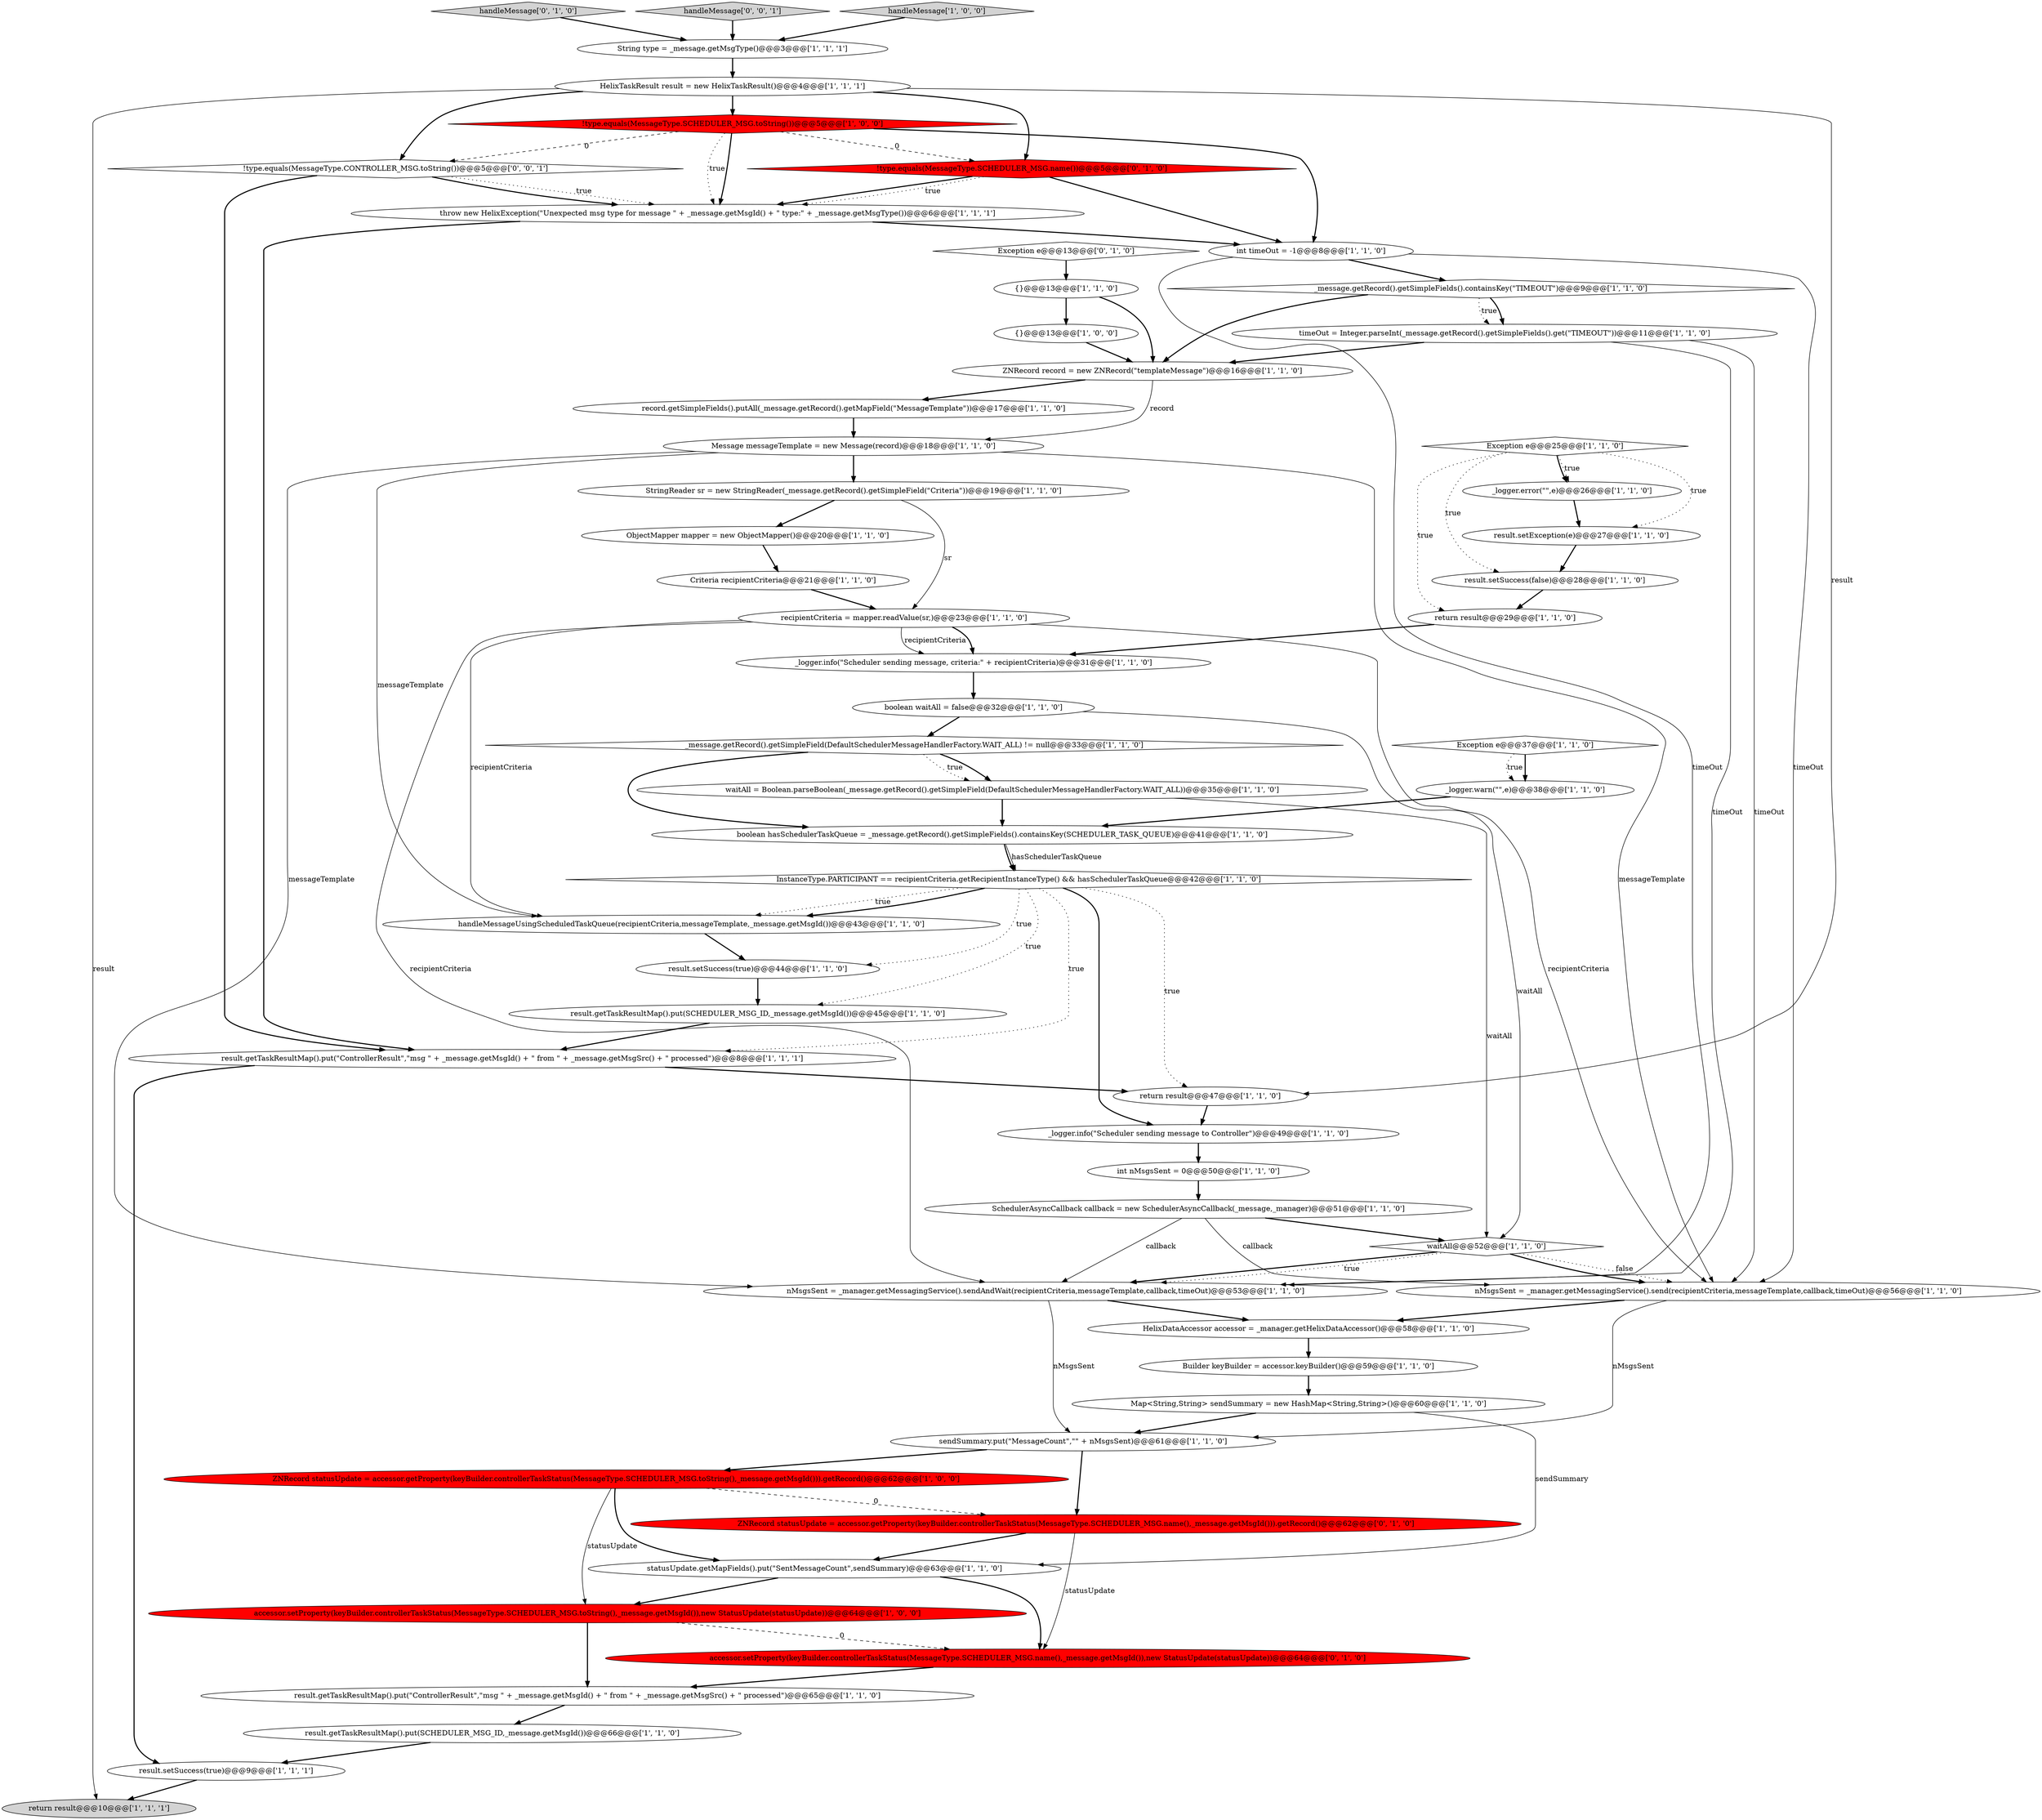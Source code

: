 digraph {
20 [style = filled, label = "_message.getRecord().getSimpleFields().containsKey(\"TIMEOUT\")@@@9@@@['1', '1', '0']", fillcolor = white, shape = diamond image = "AAA0AAABBB1BBB"];
49 [style = filled, label = "return result@@@29@@@['1', '1', '0']", fillcolor = white, shape = ellipse image = "AAA0AAABBB1BBB"];
15 [style = filled, label = "boolean hasSchedulerTaskQueue = _message.getRecord().getSimpleFields().containsKey(SCHEDULER_TASK_QUEUE)@@@41@@@['1', '1', '0']", fillcolor = white, shape = ellipse image = "AAA0AAABBB1BBB"];
16 [style = filled, label = "handleMessageUsingScheduledTaskQueue(recipientCriteria,messageTemplate,_message.getMsgId())@@@43@@@['1', '1', '0']", fillcolor = white, shape = ellipse image = "AAA0AAABBB1BBB"];
24 [style = filled, label = "_logger.info(\"Scheduler sending message to Controller\")@@@49@@@['1', '1', '0']", fillcolor = white, shape = ellipse image = "AAA0AAABBB1BBB"];
32 [style = filled, label = "HelixTaskResult result = new HelixTaskResult()@@@4@@@['1', '1', '1']", fillcolor = white, shape = ellipse image = "AAA0AAABBB1BBB"];
18 [style = filled, label = "StringReader sr = new StringReader(_message.getRecord().getSimpleField(\"Criteria\"))@@@19@@@['1', '1', '0']", fillcolor = white, shape = ellipse image = "AAA0AAABBB1BBB"];
6 [style = filled, label = "_message.getRecord().getSimpleField(DefaultSchedulerMessageHandlerFactory.WAIT_ALL) != null@@@33@@@['1', '1', '0']", fillcolor = white, shape = diamond image = "AAA0AAABBB1BBB"];
28 [style = filled, label = "record.getSimpleFields().putAll(_message.getRecord().getMapField(\"MessageTemplate\"))@@@17@@@['1', '1', '0']", fillcolor = white, shape = ellipse image = "AAA0AAABBB1BBB"];
9 [style = filled, label = "_logger.error(\"\",e)@@@26@@@['1', '1', '0']", fillcolor = white, shape = ellipse image = "AAA0AAABBB1BBB"];
21 [style = filled, label = "sendSummary.put(\"MessageCount\",\"\" + nMsgsSent)@@@61@@@['1', '1', '0']", fillcolor = white, shape = ellipse image = "AAA0AAABBB1BBB"];
53 [style = filled, label = "!type.equals(MessageType.SCHEDULER_MSG.name())@@@5@@@['0', '1', '0']", fillcolor = red, shape = diamond image = "AAA1AAABBB2BBB"];
55 [style = filled, label = "handleMessage['0', '1', '0']", fillcolor = lightgray, shape = diamond image = "AAA0AAABBB2BBB"];
19 [style = filled, label = "ZNRecord statusUpdate = accessor.getProperty(keyBuilder.controllerTaskStatus(MessageType.SCHEDULER_MSG.toString(),_message.getMsgId())).getRecord()@@@62@@@['1', '0', '0']", fillcolor = red, shape = ellipse image = "AAA1AAABBB1BBB"];
25 [style = filled, label = "SchedulerAsyncCallback callback = new SchedulerAsyncCallback(_message,_manager)@@@51@@@['1', '1', '0']", fillcolor = white, shape = ellipse image = "AAA0AAABBB1BBB"];
22 [style = filled, label = "InstanceType.PARTICIPANT == recipientCriteria.getRecipientInstanceType() && hasSchedulerTaskQueue@@@42@@@['1', '1', '0']", fillcolor = white, shape = diamond image = "AAA0AAABBB1BBB"];
33 [style = filled, label = "Message messageTemplate = new Message(record)@@@18@@@['1', '1', '0']", fillcolor = white, shape = ellipse image = "AAA0AAABBB1BBB"];
36 [style = filled, label = "int timeOut = -1@@@8@@@['1', '1', '0']", fillcolor = white, shape = ellipse image = "AAA0AAABBB1BBB"];
42 [style = filled, label = "result.setSuccess(true)@@@9@@@['1', '1', '1']", fillcolor = white, shape = ellipse image = "AAA0AAABBB1BBB"];
47 [style = filled, label = "throw new HelixException(\"Unexpected msg type for message \" + _message.getMsgId() + \" type:\" + _message.getMsgType())@@@6@@@['1', '1', '1']", fillcolor = white, shape = ellipse image = "AAA0AAABBB1BBB"];
2 [style = filled, label = "return result@@@47@@@['1', '1', '0']", fillcolor = white, shape = ellipse image = "AAA0AAABBB1BBB"];
17 [style = filled, label = "result.setException(e)@@@27@@@['1', '1', '0']", fillcolor = white, shape = ellipse image = "AAA0AAABBB1BBB"];
0 [style = filled, label = "_logger.info(\"Scheduler sending message, criteria:\" + recipientCriteria)@@@31@@@['1', '1', '0']", fillcolor = white, shape = ellipse image = "AAA0AAABBB1BBB"];
40 [style = filled, label = "ObjectMapper mapper = new ObjectMapper()@@@20@@@['1', '1', '0']", fillcolor = white, shape = ellipse image = "AAA0AAABBB1BBB"];
1 [style = filled, label = "_logger.warn(\"\",e)@@@38@@@['1', '1', '0']", fillcolor = white, shape = ellipse image = "AAA0AAABBB1BBB"];
31 [style = filled, label = "nMsgsSent = _manager.getMessagingService().send(recipientCriteria,messageTemplate,callback,timeOut)@@@56@@@['1', '1', '0']", fillcolor = white, shape = ellipse image = "AAA0AAABBB1BBB"];
4 [style = filled, label = "{}@@@13@@@['1', '0', '0']", fillcolor = white, shape = ellipse image = "AAA0AAABBB1BBB"];
45 [style = filled, label = "Builder keyBuilder = accessor.keyBuilder()@@@59@@@['1', '1', '0']", fillcolor = white, shape = ellipse image = "AAA0AAABBB1BBB"];
23 [style = filled, label = "waitAll@@@52@@@['1', '1', '0']", fillcolor = white, shape = diamond image = "AAA0AAABBB1BBB"];
51 [style = filled, label = "Criteria recipientCriteria@@@21@@@['1', '1', '0']", fillcolor = white, shape = ellipse image = "AAA0AAABBB1BBB"];
11 [style = filled, label = "{}@@@13@@@['1', '1', '0']", fillcolor = white, shape = ellipse image = "AAA0AAABBB1BBB"];
57 [style = filled, label = "!type.equals(MessageType.CONTROLLER_MSG.toString())@@@5@@@['0', '0', '1']", fillcolor = white, shape = diamond image = "AAA0AAABBB3BBB"];
58 [style = filled, label = "handleMessage['0', '0', '1']", fillcolor = lightgray, shape = diamond image = "AAA0AAABBB3BBB"];
7 [style = filled, label = "nMsgsSent = _manager.getMessagingService().sendAndWait(recipientCriteria,messageTemplate,callback,timeOut)@@@53@@@['1', '1', '0']", fillcolor = white, shape = ellipse image = "AAA0AAABBB1BBB"];
35 [style = filled, label = "statusUpdate.getMapFields().put(\"SentMessageCount\",sendSummary)@@@63@@@['1', '1', '0']", fillcolor = white, shape = ellipse image = "AAA0AAABBB1BBB"];
52 [style = filled, label = "accessor.setProperty(keyBuilder.controllerTaskStatus(MessageType.SCHEDULER_MSG.name(),_message.getMsgId()),new StatusUpdate(statusUpdate))@@@64@@@['0', '1', '0']", fillcolor = red, shape = ellipse image = "AAA1AAABBB2BBB"];
38 [style = filled, label = "int nMsgsSent = 0@@@50@@@['1', '1', '0']", fillcolor = white, shape = ellipse image = "AAA0AAABBB1BBB"];
5 [style = filled, label = "result.setSuccess(true)@@@44@@@['1', '1', '0']", fillcolor = white, shape = ellipse image = "AAA0AAABBB1BBB"];
56 [style = filled, label = "Exception e@@@13@@@['0', '1', '0']", fillcolor = white, shape = diamond image = "AAA0AAABBB2BBB"];
39 [style = filled, label = "!type.equals(MessageType.SCHEDULER_MSG.toString())@@@5@@@['1', '0', '0']", fillcolor = red, shape = diamond image = "AAA1AAABBB1BBB"];
44 [style = filled, label = "handleMessage['1', '0', '0']", fillcolor = lightgray, shape = diamond image = "AAA0AAABBB1BBB"];
46 [style = filled, label = "result.getTaskResultMap().put(\"ControllerResult\",\"msg \" + _message.getMsgId() + \" from \" + _message.getMsgSrc() + \" processed\")@@@65@@@['1', '1', '0']", fillcolor = white, shape = ellipse image = "AAA0AAABBB1BBB"];
50 [style = filled, label = "result.getTaskResultMap().put(\"ControllerResult\",\"msg \" + _message.getMsgId() + \" from \" + _message.getMsgSrc() + \" processed\")@@@8@@@['1', '1', '1']", fillcolor = white, shape = ellipse image = "AAA0AAABBB1BBB"];
30 [style = filled, label = "timeOut = Integer.parseInt(_message.getRecord().getSimpleFields().get(\"TIMEOUT\"))@@@11@@@['1', '1', '0']", fillcolor = white, shape = ellipse image = "AAA0AAABBB1BBB"];
34 [style = filled, label = "result.getTaskResultMap().put(SCHEDULER_MSG_ID,_message.getMsgId())@@@45@@@['1', '1', '0']", fillcolor = white, shape = ellipse image = "AAA0AAABBB1BBB"];
54 [style = filled, label = "ZNRecord statusUpdate = accessor.getProperty(keyBuilder.controllerTaskStatus(MessageType.SCHEDULER_MSG.name(),_message.getMsgId())).getRecord()@@@62@@@['0', '1', '0']", fillcolor = red, shape = ellipse image = "AAA1AAABBB2BBB"];
13 [style = filled, label = "ZNRecord record = new ZNRecord(\"templateMessage\")@@@16@@@['1', '1', '0']", fillcolor = white, shape = ellipse image = "AAA0AAABBB1BBB"];
27 [style = filled, label = "result.getTaskResultMap().put(SCHEDULER_MSG_ID,_message.getMsgId())@@@66@@@['1', '1', '0']", fillcolor = white, shape = ellipse image = "AAA0AAABBB1BBB"];
41 [style = filled, label = "Map<String,String> sendSummary = new HashMap<String,String>()@@@60@@@['1', '1', '0']", fillcolor = white, shape = ellipse image = "AAA0AAABBB1BBB"];
10 [style = filled, label = "String type = _message.getMsgType()@@@3@@@['1', '1', '1']", fillcolor = white, shape = ellipse image = "AAA0AAABBB1BBB"];
37 [style = filled, label = "accessor.setProperty(keyBuilder.controllerTaskStatus(MessageType.SCHEDULER_MSG.toString(),_message.getMsgId()),new StatusUpdate(statusUpdate))@@@64@@@['1', '0', '0']", fillcolor = red, shape = ellipse image = "AAA1AAABBB1BBB"];
43 [style = filled, label = "HelixDataAccessor accessor = _manager.getHelixDataAccessor()@@@58@@@['1', '1', '0']", fillcolor = white, shape = ellipse image = "AAA0AAABBB1BBB"];
12 [style = filled, label = "boolean waitAll = false@@@32@@@['1', '1', '0']", fillcolor = white, shape = ellipse image = "AAA0AAABBB1BBB"];
48 [style = filled, label = "Exception e@@@25@@@['1', '1', '0']", fillcolor = white, shape = diamond image = "AAA0AAABBB1BBB"];
8 [style = filled, label = "waitAll = Boolean.parseBoolean(_message.getRecord().getSimpleField(DefaultSchedulerMessageHandlerFactory.WAIT_ALL))@@@35@@@['1', '1', '0']", fillcolor = white, shape = ellipse image = "AAA0AAABBB1BBB"];
3 [style = filled, label = "result.setSuccess(false)@@@28@@@['1', '1', '0']", fillcolor = white, shape = ellipse image = "AAA0AAABBB1BBB"];
29 [style = filled, label = "return result@@@10@@@['1', '1', '1']", fillcolor = lightgray, shape = ellipse image = "AAA0AAABBB1BBB"];
26 [style = filled, label = "Exception e@@@37@@@['1', '1', '0']", fillcolor = white, shape = diamond image = "AAA0AAABBB1BBB"];
14 [style = filled, label = "recipientCriteria = mapper.readValue(sr,)@@@23@@@['1', '1', '0']", fillcolor = white, shape = ellipse image = "AAA0AAABBB1BBB"];
32->53 [style = bold, label=""];
30->31 [style = solid, label="timeOut"];
30->13 [style = bold, label=""];
21->54 [style = bold, label=""];
53->47 [style = bold, label=""];
10->32 [style = bold, label=""];
50->2 [style = bold, label=""];
33->16 [style = solid, label="messageTemplate"];
39->47 [style = dotted, label="true"];
49->0 [style = bold, label=""];
34->50 [style = bold, label=""];
15->22 [style = solid, label="hasSchedulerTaskQueue"];
42->29 [style = bold, label=""];
36->20 [style = bold, label=""];
5->34 [style = bold, label=""];
53->36 [style = bold, label=""];
33->7 [style = solid, label="messageTemplate"];
33->18 [style = bold, label=""];
53->47 [style = dotted, label="true"];
35->37 [style = bold, label=""];
20->30 [style = dotted, label="true"];
48->9 [style = dotted, label="true"];
22->16 [style = dotted, label="true"];
11->13 [style = bold, label=""];
7->43 [style = bold, label=""];
14->7 [style = solid, label="recipientCriteria"];
39->47 [style = bold, label=""];
2->24 [style = bold, label=""];
45->41 [style = bold, label=""];
21->19 [style = bold, label=""];
19->54 [style = dashed, label="0"];
40->51 [style = bold, label=""];
41->21 [style = bold, label=""];
26->1 [style = bold, label=""];
9->17 [style = bold, label=""];
24->38 [style = bold, label=""];
57->47 [style = dotted, label="true"];
43->45 [style = bold, label=""];
35->52 [style = bold, label=""];
51->14 [style = bold, label=""];
37->46 [style = bold, label=""];
26->1 [style = dotted, label="true"];
30->7 [style = solid, label="timeOut"];
38->25 [style = bold, label=""];
23->7 [style = bold, label=""];
13->28 [style = bold, label=""];
23->31 [style = dotted, label="false"];
47->36 [style = bold, label=""];
39->53 [style = dashed, label="0"];
13->33 [style = solid, label="record"];
56->11 [style = bold, label=""];
23->31 [style = bold, label=""];
54->35 [style = bold, label=""];
20->13 [style = bold, label=""];
36->31 [style = solid, label="timeOut"];
8->15 [style = bold, label=""];
52->46 [style = bold, label=""];
14->16 [style = solid, label="recipientCriteria"];
8->23 [style = solid, label="waitAll"];
22->16 [style = bold, label=""];
22->50 [style = dotted, label="true"];
18->40 [style = bold, label=""];
0->12 [style = bold, label=""];
4->13 [style = bold, label=""];
11->4 [style = bold, label=""];
32->57 [style = bold, label=""];
23->7 [style = dotted, label="true"];
14->0 [style = solid, label="recipientCriteria"];
54->52 [style = solid, label="statusUpdate"];
55->10 [style = bold, label=""];
33->31 [style = solid, label="messageTemplate"];
47->50 [style = bold, label=""];
6->15 [style = bold, label=""];
15->22 [style = bold, label=""];
22->5 [style = dotted, label="true"];
32->29 [style = solid, label="result"];
50->42 [style = bold, label=""];
58->10 [style = bold, label=""];
6->8 [style = dotted, label="true"];
19->35 [style = bold, label=""];
17->3 [style = bold, label=""];
16->5 [style = bold, label=""];
31->43 [style = bold, label=""];
32->39 [style = bold, label=""];
57->47 [style = bold, label=""];
22->34 [style = dotted, label="true"];
32->2 [style = solid, label="result"];
7->21 [style = solid, label="nMsgsSent"];
19->37 [style = solid, label="statusUpdate"];
57->50 [style = bold, label=""];
25->23 [style = bold, label=""];
1->15 [style = bold, label=""];
39->57 [style = dashed, label="0"];
44->10 [style = bold, label=""];
48->9 [style = bold, label=""];
37->52 [style = dashed, label="0"];
25->31 [style = solid, label="callback"];
48->3 [style = dotted, label="true"];
12->6 [style = bold, label=""];
48->49 [style = dotted, label="true"];
14->31 [style = solid, label="recipientCriteria"];
27->42 [style = bold, label=""];
22->2 [style = dotted, label="true"];
18->14 [style = solid, label="sr"];
41->35 [style = solid, label="sendSummary"];
28->33 [style = bold, label=""];
14->0 [style = bold, label=""];
12->23 [style = solid, label="waitAll"];
46->27 [style = bold, label=""];
6->8 [style = bold, label=""];
25->7 [style = solid, label="callback"];
3->49 [style = bold, label=""];
22->24 [style = bold, label=""];
20->30 [style = bold, label=""];
39->36 [style = bold, label=""];
48->17 [style = dotted, label="true"];
31->21 [style = solid, label="nMsgsSent"];
36->7 [style = solid, label="timeOut"];
}
